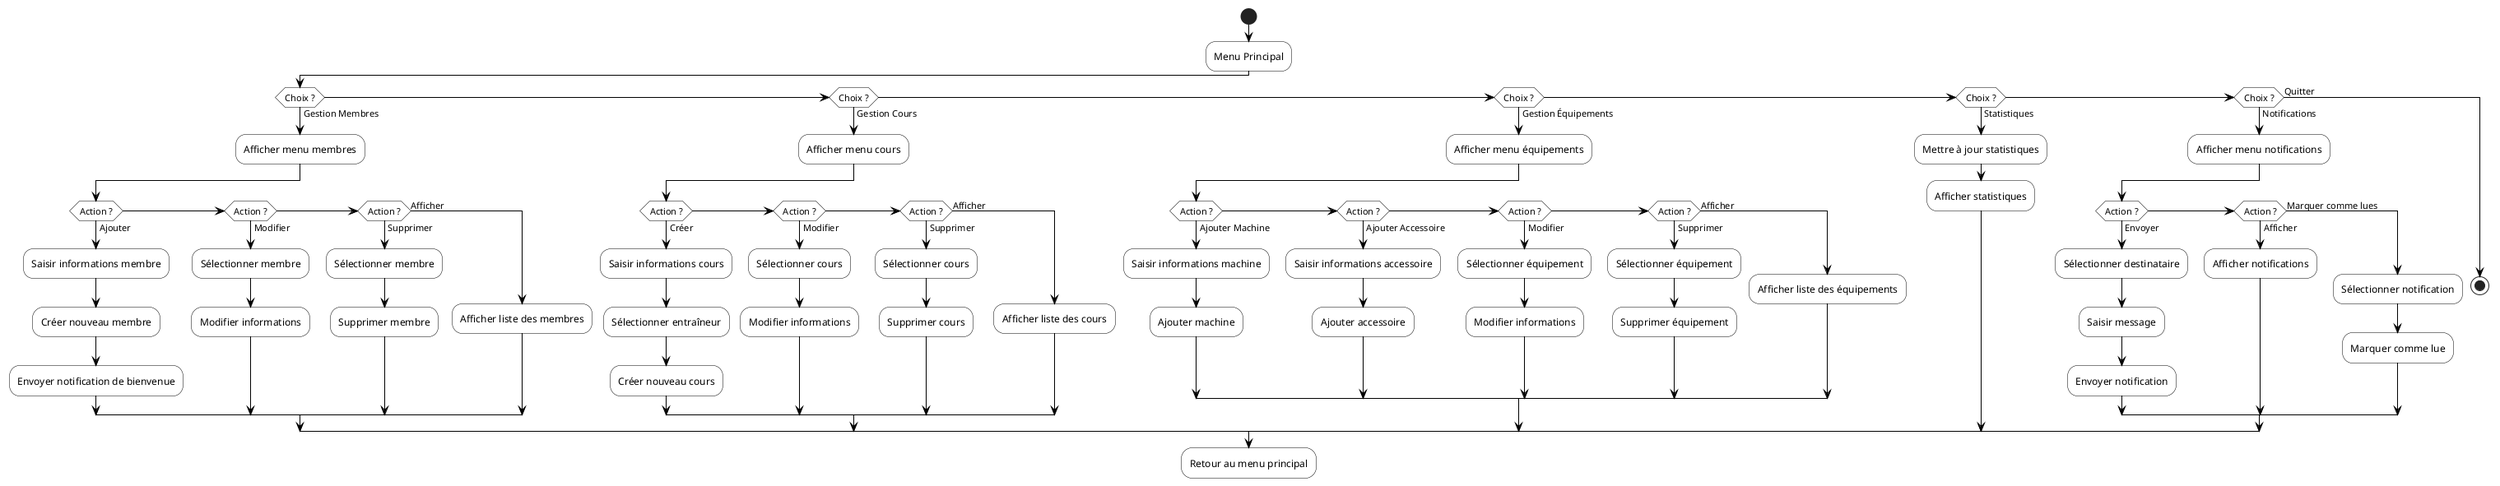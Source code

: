 @startuml

' Style du diagramme
skinparam activity {
    BackgroundColor White
    BorderColor Black
    ArrowColor Black
}

start

:Menu Principal;

if (Choix ?) then (Gestion Membres)
    :Afficher menu membres;
    if (Action ?) then (Ajouter)
        :Saisir informations membre;
        :Créer nouveau membre;
        :Envoyer notification de bienvenue;
    elseif (Action ?) then (Modifier)
        :Sélectionner membre;
        :Modifier informations;
    elseif (Action ?) then (Supprimer)
        :Sélectionner membre;
        :Supprimer membre;
    else (Afficher)
        :Afficher liste des membres;
    endif
elseif (Choix ?) then (Gestion Cours)
    :Afficher menu cours;
    if (Action ?) then (Créer)
        :Saisir informations cours;
        :Sélectionner entraîneur;
        :Créer nouveau cours;
    elseif (Action ?) then (Modifier)
        :Sélectionner cours;
        :Modifier informations;
    elseif (Action ?) then (Supprimer)
        :Sélectionner cours;
        :Supprimer cours;
    else (Afficher)
        :Afficher liste des cours;
    endif
elseif (Choix ?) then (Gestion Équipements)
    :Afficher menu équipements;
    if (Action ?) then (Ajouter Machine)
        :Saisir informations machine;
        :Ajouter machine;
    elseif (Action ?) then (Ajouter Accessoire)
        :Saisir informations accessoire;
        :Ajouter accessoire;
    elseif (Action ?) then (Modifier)
        :Sélectionner équipement;
        :Modifier informations;
    elseif (Action ?) then (Supprimer)
        :Sélectionner équipement;
        :Supprimer équipement;
    else (Afficher)
        :Afficher liste des équipements;
    endif
elseif (Choix ?) then (Statistiques)
    :Mettre à jour statistiques;
    :Afficher statistiques;
elseif (Choix ?) then (Notifications)
    :Afficher menu notifications;
    if (Action ?) then (Envoyer)
        :Sélectionner destinataire;
        :Saisir message;
        :Envoyer notification;
    elseif (Action ?) then (Afficher)
        :Afficher notifications;
    else (Marquer comme lues)
        :Sélectionner notification;
        :Marquer comme lue;
    endif
else (Quitter)
    stop
endif

:Retour au menu principal;

@enduml 